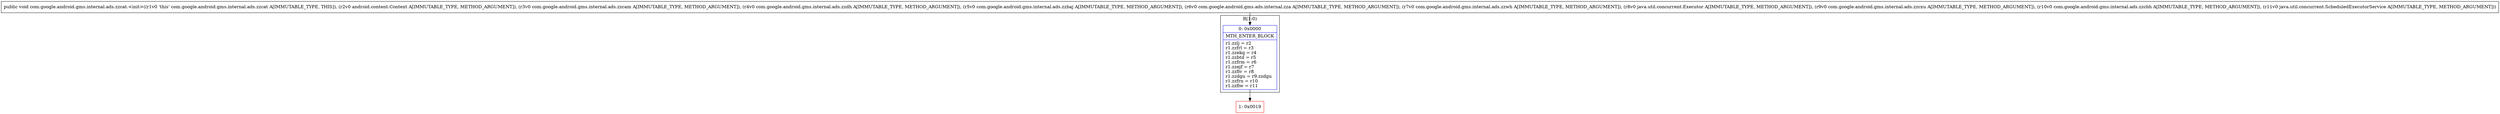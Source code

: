 digraph "CFG forcom.google.android.gms.internal.ads.zzcat.\<init\>(Landroid\/content\/Context;Lcom\/google\/android\/gms\/internal\/ads\/zzcam;Lcom\/google\/android\/gms\/internal\/ads\/zzdh;Lcom\/google\/android\/gms\/internal\/ads\/zzbaj;Lcom\/google\/android\/gms\/ads\/internal\/zza;Lcom\/google\/android\/gms\/internal\/ads\/zzwh;Ljava\/util\/concurrent\/Executor;Lcom\/google\/android\/gms\/internal\/ads\/zzcxu;Lcom\/google\/android\/gms\/internal\/ads\/zzcbh;Ljava\/util\/concurrent\/ScheduledExecutorService;)V" {
subgraph cluster_Region_5965199 {
label = "R(1:0)";
node [shape=record,color=blue];
Node_0 [shape=record,label="{0\:\ 0x0000|MTH_ENTER_BLOCK\l|r1.zzlj = r2\lr1.zzfrl = r3\lr1.zzekq = r4\lr1.zzbtd = r5\lr1.zzfrm = r6\lr1.zzejf = r7\lr1.zzfiv = r8\lr1.zzdgu = r9.zzdgu\lr1.zzfrn = r10\lr1.zzfiw = r11\l}"];
}
Node_1 [shape=record,color=red,label="{1\:\ 0x0019}"];
MethodNode[shape=record,label="{public void com.google.android.gms.internal.ads.zzcat.\<init\>((r1v0 'this' com.google.android.gms.internal.ads.zzcat A[IMMUTABLE_TYPE, THIS]), (r2v0 android.content.Context A[IMMUTABLE_TYPE, METHOD_ARGUMENT]), (r3v0 com.google.android.gms.internal.ads.zzcam A[IMMUTABLE_TYPE, METHOD_ARGUMENT]), (r4v0 com.google.android.gms.internal.ads.zzdh A[IMMUTABLE_TYPE, METHOD_ARGUMENT]), (r5v0 com.google.android.gms.internal.ads.zzbaj A[IMMUTABLE_TYPE, METHOD_ARGUMENT]), (r6v0 com.google.android.gms.ads.internal.zza A[IMMUTABLE_TYPE, METHOD_ARGUMENT]), (r7v0 com.google.android.gms.internal.ads.zzwh A[IMMUTABLE_TYPE, METHOD_ARGUMENT]), (r8v0 java.util.concurrent.Executor A[IMMUTABLE_TYPE, METHOD_ARGUMENT]), (r9v0 com.google.android.gms.internal.ads.zzcxu A[IMMUTABLE_TYPE, METHOD_ARGUMENT]), (r10v0 com.google.android.gms.internal.ads.zzcbh A[IMMUTABLE_TYPE, METHOD_ARGUMENT]), (r11v0 java.util.concurrent.ScheduledExecutorService A[IMMUTABLE_TYPE, METHOD_ARGUMENT])) }"];
MethodNode -> Node_0;
Node_0 -> Node_1;
}

